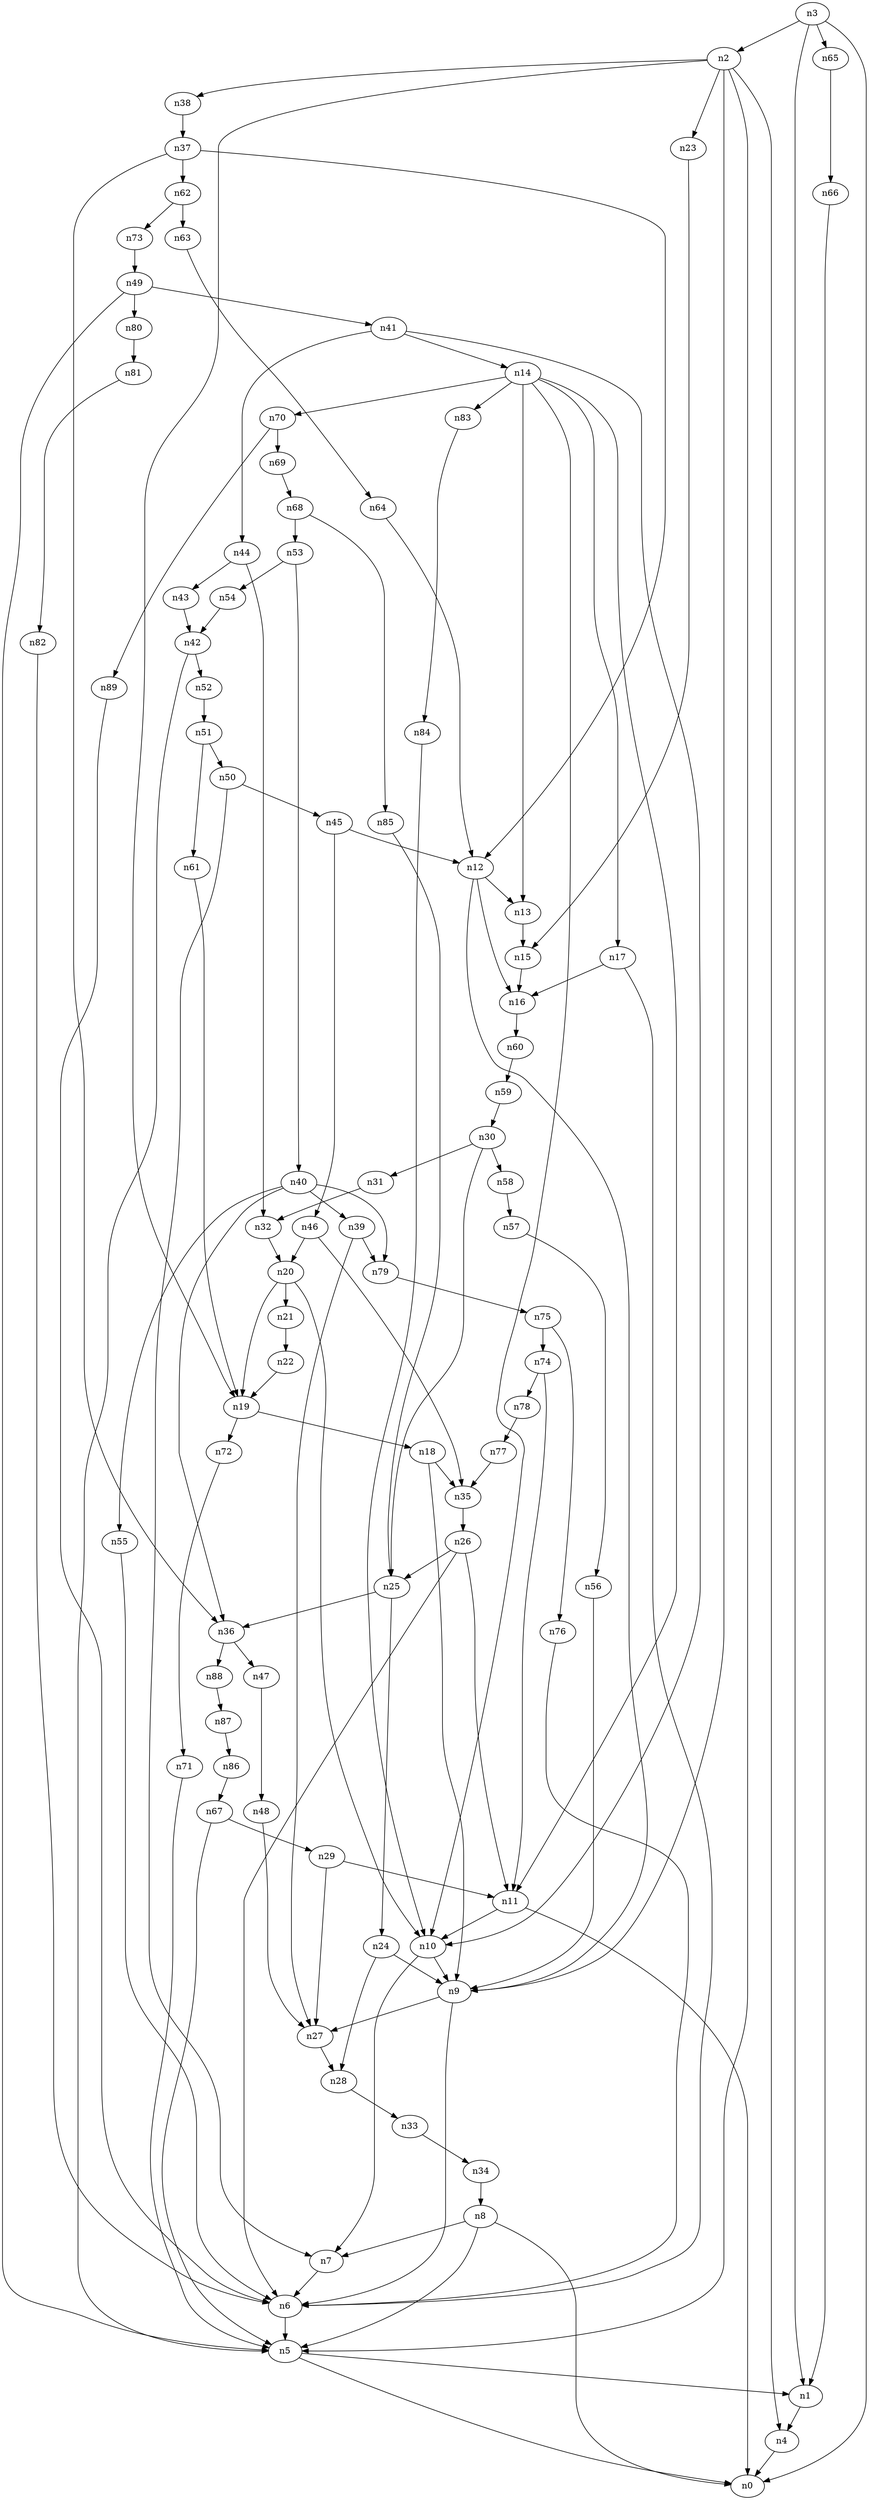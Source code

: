 digraph G {
	n1 -> n4	 [_graphml_id=e4];
	n2 -> n4	 [_graphml_id=e7];
	n2 -> n5	 [_graphml_id=e8];
	n2 -> n9	 [_graphml_id=e13];
	n2 -> n19	 [_graphml_id=e37];
	n2 -> n23	 [_graphml_id=e35];
	n2 -> n38	 [_graphml_id=e61];
	n3 -> n0	 [_graphml_id=e0];
	n3 -> n1	 [_graphml_id=e3];
	n3 -> n2	 [_graphml_id=e6];
	n3 -> n65	 [_graphml_id=e104];
	n4 -> n0	 [_graphml_id=e1];
	n5 -> n0	 [_graphml_id=e2];
	n5 -> n1	 [_graphml_id=e5];
	n6 -> n5	 [_graphml_id=e9];
	n7 -> n6	 [_graphml_id=e10];
	n8 -> n0	 [_graphml_id=e12];
	n8 -> n5	 [_graphml_id=e27];
	n8 -> n7	 [_graphml_id=e11];
	n9 -> n6	 [_graphml_id=e67];
	n9 -> n27	 [_graphml_id=e42];
	n10 -> n7	 [_graphml_id=e15];
	n10 -> n9	 [_graphml_id=e14];
	n11 -> n0	 [_graphml_id=e17];
	n11 -> n10	 [_graphml_id=e16];
	n12 -> n9	 [_graphml_id=e18];
	n12 -> n13	 [_graphml_id=e19];
	n12 -> n16	 [_graphml_id=e24];
	n13 -> n15	 [_graphml_id=e22];
	n14 -> n10	 [_graphml_id=e21];
	n14 -> n11	 [_graphml_id=e57];
	n14 -> n13	 [_graphml_id=e20];
	n14 -> n17	 [_graphml_id=e25];
	n14 -> n70	 [_graphml_id=e113];
	n14 -> n83	 [_graphml_id=e134];
	n15 -> n16	 [_graphml_id=e23];
	n16 -> n60	 [_graphml_id=e96];
	n17 -> n6	 [_graphml_id=e47];
	n17 -> n16	 [_graphml_id=e26];
	n18 -> n9	 [_graphml_id=e28];
	n18 -> n35	 [_graphml_id=e55];
	n19 -> n18	 [_graphml_id=e29];
	n19 -> n72	 [_graphml_id=e116];
	n20 -> n10	 [_graphml_id=e31];
	n20 -> n19	 [_graphml_id=e30];
	n20 -> n21	 [_graphml_id=e32];
	n21 -> n22	 [_graphml_id=e33];
	n22 -> n19	 [_graphml_id=e34];
	n23 -> n15	 [_graphml_id=e36];
	n24 -> n9	 [_graphml_id=e38];
	n24 -> n28	 [_graphml_id=e44];
	n25 -> n24	 [_graphml_id=e39];
	n25 -> n36	 [_graphml_id=e58];
	n26 -> n6	 [_graphml_id=e41];
	n26 -> n11	 [_graphml_id=e129];
	n26 -> n25	 [_graphml_id=e40];
	n27 -> n28	 [_graphml_id=e43];
	n28 -> n33	 [_graphml_id=e52];
	n29 -> n11	 [_graphml_id=e46];
	n29 -> n27	 [_graphml_id=e45];
	n30 -> n25	 [_graphml_id=e48];
	n30 -> n31	 [_graphml_id=e49];
	n30 -> n58	 [_graphml_id=e93];
	n31 -> n32	 [_graphml_id=e50];
	n32 -> n20	 [_graphml_id=e51];
	n33 -> n34	 [_graphml_id=e53];
	n34 -> n8	 [_graphml_id=e54];
	n35 -> n26	 [_graphml_id=e56];
	n36 -> n47	 [_graphml_id=e75];
	n36 -> n88	 [_graphml_id=e143];
	n37 -> n12	 [_graphml_id=e119];
	n37 -> n36	 [_graphml_id=e59];
	n37 -> n62	 [_graphml_id=e100];
	n38 -> n37	 [_graphml_id=e60];
	n39 -> n27	 [_graphml_id=e62];
	n39 -> n79	 [_graphml_id=e127];
	n40 -> n36	 [_graphml_id=e64];
	n40 -> n39	 [_graphml_id=e63];
	n40 -> n55	 [_graphml_id=e89];
	n40 -> n79	 [_graphml_id=e139];
	n41 -> n10	 [_graphml_id=e65];
	n41 -> n14	 [_graphml_id=e66];
	n41 -> n44	 [_graphml_id=e80];
	n42 -> n5	 [_graphml_id=e68];
	n42 -> n52	 [_graphml_id=e84];
	n43 -> n42	 [_graphml_id=e69];
	n44 -> n32	 [_graphml_id=e71];
	n44 -> n43	 [_graphml_id=e70];
	n45 -> n12	 [_graphml_id=e72];
	n45 -> n46	 [_graphml_id=e73];
	n46 -> n20	 [_graphml_id=e74];
	n46 -> n35	 [_graphml_id=e109];
	n47 -> n48	 [_graphml_id=e76];
	n48 -> n27	 [_graphml_id=e77];
	n49 -> n5	 [_graphml_id=e78];
	n49 -> n41	 [_graphml_id=e79];
	n49 -> n80	 [_graphml_id=e130];
	n50 -> n7	 [_graphml_id=e81];
	n50 -> n45	 [_graphml_id=e99];
	n51 -> n50	 [_graphml_id=e82];
	n51 -> n61	 [_graphml_id=e97];
	n52 -> n51	 [_graphml_id=e83];
	n53 -> n40	 [_graphml_id=e85];
	n53 -> n54	 [_graphml_id=e86];
	n54 -> n42	 [_graphml_id=e87];
	n55 -> n6	 [_graphml_id=e88];
	n56 -> n9	 [_graphml_id=e90];
	n57 -> n56	 [_graphml_id=e91];
	n58 -> n57	 [_graphml_id=e92];
	n59 -> n30	 [_graphml_id=e94];
	n60 -> n59	 [_graphml_id=e95];
	n61 -> n19	 [_graphml_id=e98];
	n62 -> n63	 [_graphml_id=e101];
	n62 -> n73	 [_graphml_id=e118];
	n63 -> n64	 [_graphml_id=e102];
	n64 -> n12	 [_graphml_id=e103];
	n65 -> n66	 [_graphml_id=e105];
	n66 -> n1	 [_graphml_id=e106];
	n67 -> n5	 [_graphml_id=e108];
	n67 -> n29	 [_graphml_id=e107];
	n68 -> n53	 [_graphml_id=e110];
	n68 -> n85	 [_graphml_id=e138];
	n69 -> n68	 [_graphml_id=e111];
	n70 -> n69	 [_graphml_id=e112];
	n70 -> n89	 [_graphml_id=e144];
	n71 -> n5	 [_graphml_id=e114];
	n72 -> n71	 [_graphml_id=e115];
	n73 -> n49	 [_graphml_id=e117];
	n74 -> n11	 [_graphml_id=e120];
	n74 -> n78	 [_graphml_id=e126];
	n75 -> n74	 [_graphml_id=e121];
	n75 -> n76	 [_graphml_id=e122];
	n76 -> n6	 [_graphml_id=e123];
	n77 -> n35	 [_graphml_id=e124];
	n78 -> n77	 [_graphml_id=e125];
	n79 -> n75	 [_graphml_id=e128];
	n80 -> n81	 [_graphml_id=e131];
	n81 -> n82	 [_graphml_id=e132];
	n82 -> n6	 [_graphml_id=e133];
	n83 -> n84	 [_graphml_id=e135];
	n84 -> n10	 [_graphml_id=e136];
	n85 -> n25	 [_graphml_id=e137];
	n86 -> n67	 [_graphml_id=e140];
	n87 -> n86	 [_graphml_id=e141];
	n88 -> n87	 [_graphml_id=e142];
	n89 -> n6	 [_graphml_id=e145];
}
